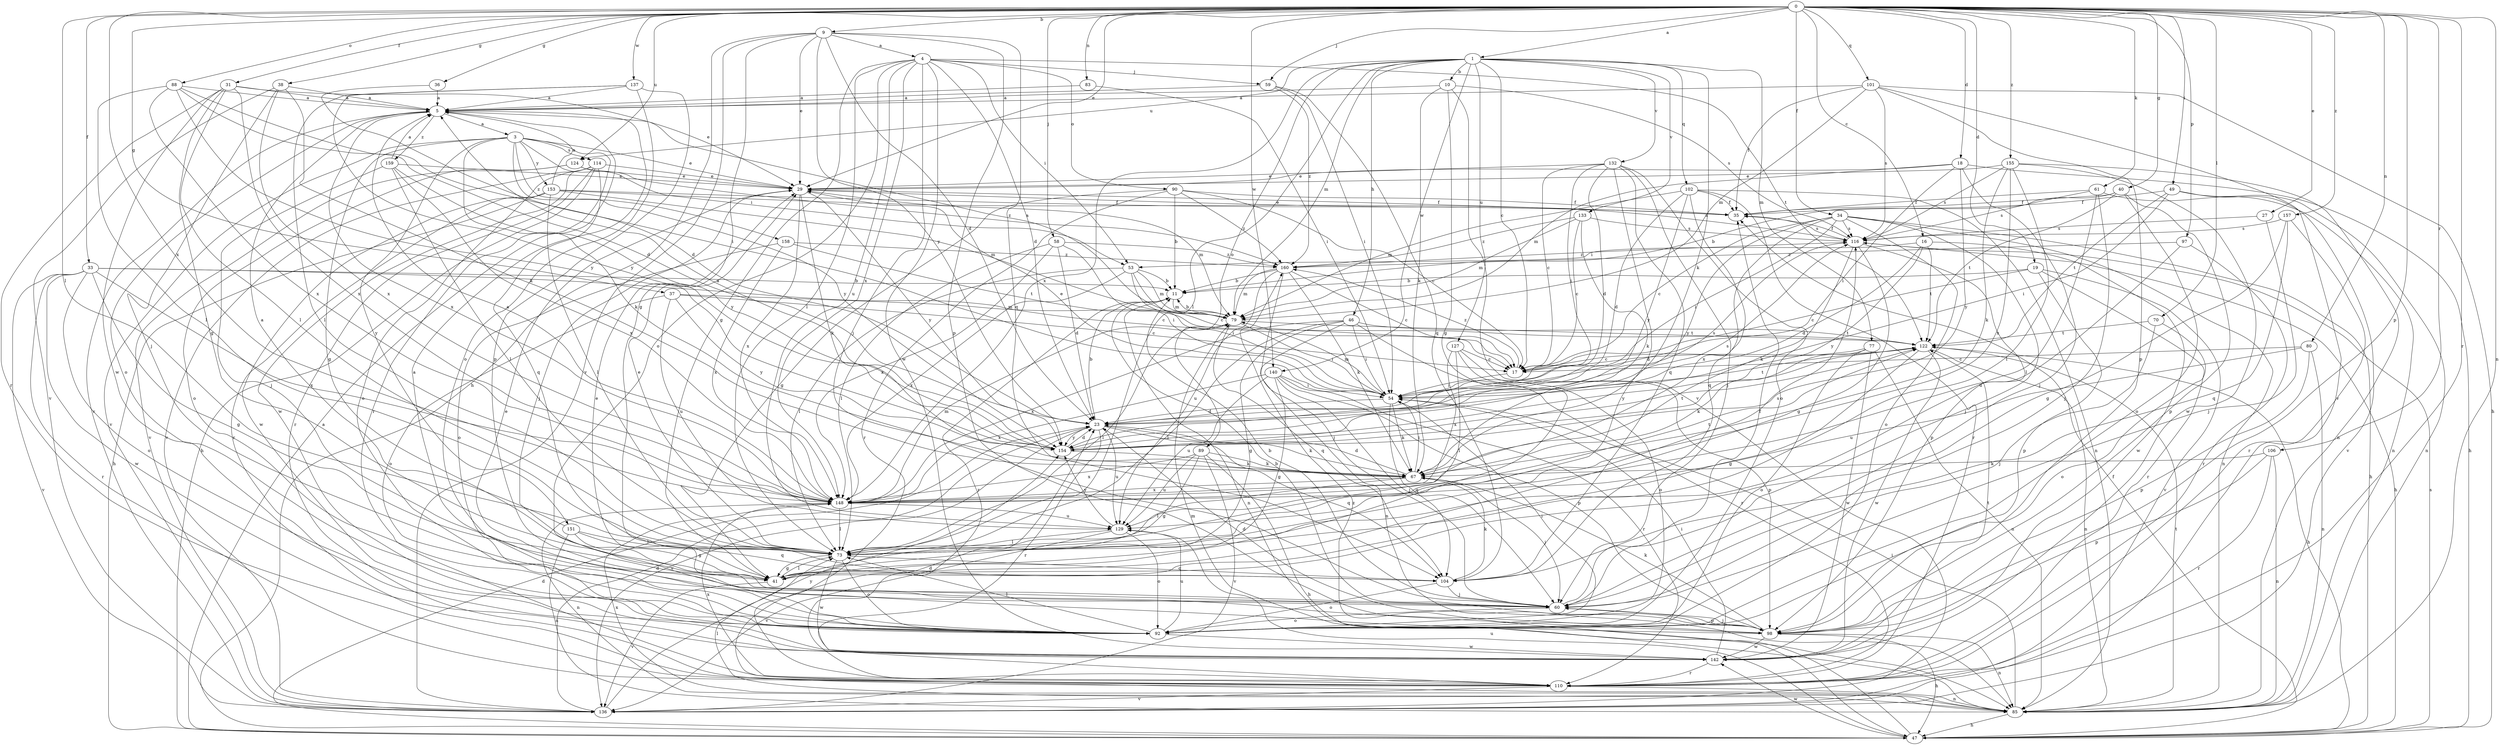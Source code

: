 strict digraph  {
0;
1;
3;
4;
5;
9;
10;
11;
16;
17;
18;
19;
23;
27;
29;
31;
33;
34;
35;
36;
37;
38;
40;
41;
46;
47;
49;
53;
54;
58;
59;
60;
61;
67;
70;
73;
77;
79;
80;
83;
85;
88;
89;
90;
92;
97;
98;
101;
102;
104;
106;
110;
114;
116;
122;
124;
127;
129;
132;
133;
136;
137;
140;
142;
148;
151;
153;
154;
155;
157;
158;
159;
160;
0 -> 1  [label=a];
0 -> 9  [label=b];
0 -> 16  [label=c];
0 -> 18  [label=d];
0 -> 19  [label=d];
0 -> 27  [label=e];
0 -> 29  [label=e];
0 -> 31  [label=f];
0 -> 33  [label=f];
0 -> 34  [label=f];
0 -> 36  [label=g];
0 -> 37  [label=g];
0 -> 38  [label=g];
0 -> 40  [label=g];
0 -> 49  [label=i];
0 -> 58  [label=j];
0 -> 59  [label=j];
0 -> 61  [label=k];
0 -> 70  [label=l];
0 -> 73  [label=l];
0 -> 80  [label=n];
0 -> 83  [label=n];
0 -> 85  [label=n];
0 -> 88  [label=o];
0 -> 97  [label=p];
0 -> 98  [label=p];
0 -> 101  [label=q];
0 -> 106  [label=r];
0 -> 110  [label=r];
0 -> 124  [label=u];
0 -> 137  [label=w];
0 -> 140  [label=w];
0 -> 148  [label=x];
0 -> 155  [label=z];
0 -> 157  [label=z];
1 -> 10  [label=b];
1 -> 17  [label=c];
1 -> 46  [label=h];
1 -> 67  [label=k];
1 -> 73  [label=l];
1 -> 77  [label=m];
1 -> 79  [label=m];
1 -> 89  [label=o];
1 -> 102  [label=q];
1 -> 124  [label=u];
1 -> 127  [label=u];
1 -> 132  [label=v];
1 -> 133  [label=v];
1 -> 140  [label=w];
1 -> 148  [label=x];
3 -> 29  [label=e];
3 -> 41  [label=g];
3 -> 53  [label=i];
3 -> 67  [label=k];
3 -> 110  [label=r];
3 -> 114  [label=s];
3 -> 136  [label=v];
3 -> 151  [label=y];
3 -> 153  [label=y];
3 -> 154  [label=y];
3 -> 158  [label=z];
4 -> 23  [label=d];
4 -> 41  [label=g];
4 -> 53  [label=i];
4 -> 59  [label=j];
4 -> 60  [label=j];
4 -> 73  [label=l];
4 -> 90  [label=o];
4 -> 92  [label=o];
4 -> 122  [label=t];
4 -> 129  [label=u];
4 -> 142  [label=w];
4 -> 148  [label=x];
5 -> 3  [label=a];
5 -> 92  [label=o];
5 -> 136  [label=v];
5 -> 148  [label=x];
5 -> 159  [label=z];
9 -> 4  [label=a];
9 -> 23  [label=d];
9 -> 29  [label=e];
9 -> 41  [label=g];
9 -> 47  [label=h];
9 -> 98  [label=p];
9 -> 104  [label=q];
9 -> 136  [label=v];
9 -> 154  [label=y];
10 -> 5  [label=a];
10 -> 41  [label=g];
10 -> 67  [label=k];
10 -> 116  [label=s];
10 -> 136  [label=v];
11 -> 79  [label=m];
11 -> 85  [label=n];
11 -> 110  [label=r];
16 -> 23  [label=d];
16 -> 53  [label=i];
16 -> 122  [label=t];
16 -> 142  [label=w];
16 -> 154  [label=y];
17 -> 54  [label=i];
17 -> 160  [label=z];
18 -> 29  [label=e];
18 -> 47  [label=h];
18 -> 54  [label=i];
18 -> 60  [label=j];
18 -> 79  [label=m];
18 -> 154  [label=y];
19 -> 11  [label=b];
19 -> 17  [label=c];
19 -> 98  [label=p];
19 -> 110  [label=r];
19 -> 136  [label=v];
23 -> 11  [label=b];
23 -> 67  [label=k];
23 -> 104  [label=q];
23 -> 110  [label=r];
23 -> 116  [label=s];
23 -> 129  [label=u];
23 -> 136  [label=v];
23 -> 154  [label=y];
27 -> 60  [label=j];
27 -> 116  [label=s];
29 -> 35  [label=f];
29 -> 60  [label=j];
29 -> 67  [label=k];
29 -> 79  [label=m];
29 -> 148  [label=x];
29 -> 154  [label=y];
31 -> 5  [label=a];
31 -> 29  [label=e];
31 -> 41  [label=g];
31 -> 73  [label=l];
31 -> 110  [label=r];
31 -> 142  [label=w];
31 -> 148  [label=x];
33 -> 11  [label=b];
33 -> 17  [label=c];
33 -> 41  [label=g];
33 -> 92  [label=o];
33 -> 110  [label=r];
33 -> 136  [label=v];
33 -> 142  [label=w];
33 -> 148  [label=x];
34 -> 17  [label=c];
34 -> 47  [label=h];
34 -> 54  [label=i];
34 -> 60  [label=j];
34 -> 85  [label=n];
34 -> 92  [label=o];
34 -> 116  [label=s];
34 -> 148  [label=x];
34 -> 154  [label=y];
35 -> 29  [label=e];
35 -> 116  [label=s];
36 -> 5  [label=a];
36 -> 23  [label=d];
37 -> 17  [label=c];
37 -> 79  [label=m];
37 -> 92  [label=o];
37 -> 129  [label=u];
37 -> 154  [label=y];
38 -> 5  [label=a];
38 -> 60  [label=j];
38 -> 67  [label=k];
38 -> 136  [label=v];
38 -> 148  [label=x];
40 -> 11  [label=b];
40 -> 35  [label=f];
40 -> 92  [label=o];
40 -> 98  [label=p];
40 -> 122  [label=t];
41 -> 73  [label=l];
41 -> 136  [label=v];
46 -> 41  [label=g];
46 -> 54  [label=i];
46 -> 73  [label=l];
46 -> 85  [label=n];
46 -> 110  [label=r];
46 -> 122  [label=t];
46 -> 148  [label=x];
47 -> 5  [label=a];
47 -> 23  [label=d];
47 -> 35  [label=f];
47 -> 116  [label=s];
47 -> 129  [label=u];
47 -> 142  [label=w];
47 -> 160  [label=z];
49 -> 35  [label=f];
49 -> 54  [label=i];
49 -> 85  [label=n];
49 -> 122  [label=t];
49 -> 136  [label=v];
53 -> 11  [label=b];
53 -> 17  [label=c];
53 -> 54  [label=i];
53 -> 73  [label=l];
53 -> 79  [label=m];
53 -> 148  [label=x];
54 -> 23  [label=d];
54 -> 29  [label=e];
54 -> 67  [label=k];
54 -> 79  [label=m];
54 -> 104  [label=q];
54 -> 122  [label=t];
58 -> 23  [label=d];
58 -> 54  [label=i];
58 -> 73  [label=l];
58 -> 148  [label=x];
58 -> 160  [label=z];
59 -> 5  [label=a];
59 -> 54  [label=i];
59 -> 104  [label=q];
59 -> 160  [label=z];
60 -> 11  [label=b];
60 -> 29  [label=e];
60 -> 35  [label=f];
60 -> 92  [label=o];
60 -> 98  [label=p];
61 -> 35  [label=f];
61 -> 60  [label=j];
61 -> 73  [label=l];
61 -> 85  [label=n];
61 -> 116  [label=s];
67 -> 23  [label=d];
67 -> 54  [label=i];
67 -> 60  [label=j];
67 -> 73  [label=l];
67 -> 148  [label=x];
70 -> 60  [label=j];
70 -> 92  [label=o];
70 -> 122  [label=t];
73 -> 29  [label=e];
73 -> 41  [label=g];
73 -> 92  [label=o];
73 -> 104  [label=q];
73 -> 116  [label=s];
73 -> 142  [label=w];
77 -> 17  [label=c];
77 -> 67  [label=k];
77 -> 85  [label=n];
77 -> 92  [label=o];
77 -> 142  [label=w];
79 -> 5  [label=a];
79 -> 11  [label=b];
79 -> 54  [label=i];
79 -> 73  [label=l];
79 -> 104  [label=q];
79 -> 122  [label=t];
80 -> 17  [label=c];
80 -> 85  [label=n];
80 -> 98  [label=p];
80 -> 129  [label=u];
83 -> 5  [label=a];
83 -> 54  [label=i];
85 -> 23  [label=d];
85 -> 47  [label=h];
85 -> 54  [label=i];
85 -> 73  [label=l];
85 -> 79  [label=m];
85 -> 122  [label=t];
85 -> 148  [label=x];
88 -> 5  [label=a];
88 -> 23  [label=d];
88 -> 54  [label=i];
88 -> 73  [label=l];
88 -> 148  [label=x];
88 -> 154  [label=y];
89 -> 41  [label=g];
89 -> 47  [label=h];
89 -> 67  [label=k];
89 -> 129  [label=u];
89 -> 136  [label=v];
89 -> 148  [label=x];
90 -> 11  [label=b];
90 -> 17  [label=c];
90 -> 35  [label=f];
90 -> 41  [label=g];
90 -> 110  [label=r];
90 -> 160  [label=z];
92 -> 29  [label=e];
92 -> 54  [label=i];
92 -> 73  [label=l];
92 -> 129  [label=u];
92 -> 142  [label=w];
97 -> 110  [label=r];
97 -> 129  [label=u];
97 -> 160  [label=z];
98 -> 5  [label=a];
98 -> 11  [label=b];
98 -> 23  [label=d];
98 -> 47  [label=h];
98 -> 60  [label=j];
98 -> 67  [label=k];
98 -> 85  [label=n];
98 -> 142  [label=w];
101 -> 5  [label=a];
101 -> 35  [label=f];
101 -> 47  [label=h];
101 -> 79  [label=m];
101 -> 98  [label=p];
101 -> 116  [label=s];
101 -> 136  [label=v];
102 -> 23  [label=d];
102 -> 35  [label=f];
102 -> 79  [label=m];
102 -> 85  [label=n];
102 -> 104  [label=q];
102 -> 110  [label=r];
102 -> 154  [label=y];
104 -> 60  [label=j];
104 -> 67  [label=k];
104 -> 92  [label=o];
106 -> 67  [label=k];
106 -> 85  [label=n];
106 -> 98  [label=p];
106 -> 110  [label=r];
110 -> 85  [label=n];
110 -> 136  [label=v];
110 -> 148  [label=x];
114 -> 29  [label=e];
114 -> 47  [label=h];
114 -> 92  [label=o];
114 -> 104  [label=q];
114 -> 110  [label=r];
114 -> 136  [label=v];
114 -> 142  [label=w];
116 -> 35  [label=f];
116 -> 41  [label=g];
116 -> 47  [label=h];
116 -> 67  [label=k];
116 -> 98  [label=p];
116 -> 160  [label=z];
122 -> 17  [label=c];
122 -> 41  [label=g];
122 -> 47  [label=h];
122 -> 85  [label=n];
122 -> 142  [label=w];
122 -> 154  [label=y];
124 -> 29  [label=e];
124 -> 92  [label=o];
124 -> 136  [label=v];
124 -> 160  [label=z];
127 -> 17  [label=c];
127 -> 73  [label=l];
127 -> 92  [label=o];
127 -> 98  [label=p];
127 -> 148  [label=x];
129 -> 73  [label=l];
129 -> 92  [label=o];
129 -> 136  [label=v];
129 -> 154  [label=y];
132 -> 17  [label=c];
132 -> 23  [label=d];
132 -> 29  [label=e];
132 -> 54  [label=i];
132 -> 60  [label=j];
132 -> 73  [label=l];
132 -> 92  [label=o];
132 -> 104  [label=q];
133 -> 17  [label=c];
133 -> 67  [label=k];
133 -> 79  [label=m];
133 -> 116  [label=s];
133 -> 160  [label=z];
136 -> 23  [label=d];
136 -> 154  [label=y];
137 -> 5  [label=a];
137 -> 73  [label=l];
137 -> 92  [label=o];
137 -> 98  [label=p];
137 -> 154  [label=y];
140 -> 41  [label=g];
140 -> 54  [label=i];
140 -> 60  [label=j];
140 -> 98  [label=p];
140 -> 110  [label=r];
140 -> 129  [label=u];
140 -> 148  [label=x];
142 -> 54  [label=i];
142 -> 110  [label=r];
142 -> 122  [label=t];
148 -> 5  [label=a];
148 -> 73  [label=l];
148 -> 79  [label=m];
148 -> 85  [label=n];
148 -> 122  [label=t];
148 -> 129  [label=u];
151 -> 5  [label=a];
151 -> 41  [label=g];
151 -> 73  [label=l];
151 -> 85  [label=n];
151 -> 104  [label=q];
153 -> 5  [label=a];
153 -> 35  [label=f];
153 -> 47  [label=h];
153 -> 73  [label=l];
153 -> 79  [label=m];
153 -> 110  [label=r];
153 -> 116  [label=s];
153 -> 142  [label=w];
154 -> 5  [label=a];
154 -> 23  [label=d];
154 -> 67  [label=k];
154 -> 116  [label=s];
154 -> 122  [label=t];
155 -> 29  [label=e];
155 -> 67  [label=k];
155 -> 73  [label=l];
155 -> 85  [label=n];
155 -> 116  [label=s];
155 -> 142  [label=w];
155 -> 148  [label=x];
157 -> 41  [label=g];
157 -> 104  [label=q];
157 -> 110  [label=r];
157 -> 116  [label=s];
158 -> 92  [label=o];
158 -> 122  [label=t];
158 -> 148  [label=x];
158 -> 160  [label=z];
159 -> 5  [label=a];
159 -> 29  [label=e];
159 -> 60  [label=j];
159 -> 73  [label=l];
159 -> 148  [label=x];
159 -> 154  [label=y];
160 -> 11  [label=b];
160 -> 17  [label=c];
160 -> 60  [label=j];
160 -> 67  [label=k];
160 -> 79  [label=m];
160 -> 129  [label=u];
}
